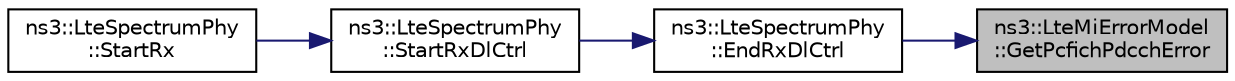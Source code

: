 digraph "ns3::LteMiErrorModel::GetPcfichPdcchError"
{
 // LATEX_PDF_SIZE
  edge [fontname="Helvetica",fontsize="10",labelfontname="Helvetica",labelfontsize="10"];
  node [fontname="Helvetica",fontsize="10",shape=record];
  rankdir="RL";
  Node1 [label="ns3::LteMiErrorModel\l::GetPcfichPdcchError",height=0.2,width=0.4,color="black", fillcolor="grey75", style="filled", fontcolor="black",tooltip="run the error-model algorithm for the specified PCFICH+PDCCH channels"];
  Node1 -> Node2 [dir="back",color="midnightblue",fontsize="10",style="solid",fontname="Helvetica"];
  Node2 [label="ns3::LteSpectrumPhy\l::EndRxDlCtrl",height=0.2,width=0.4,color="black", fillcolor="white", style="filled",URL="$classns3_1_1_lte_spectrum_phy.html#a88ff185754afa38f1bceb9f1641bdabc",tooltip="End receive DL control function."];
  Node2 -> Node3 [dir="back",color="midnightblue",fontsize="10",style="solid",fontname="Helvetica"];
  Node3 [label="ns3::LteSpectrumPhy\l::StartRxDlCtrl",height=0.2,width=0.4,color="black", fillcolor="white", style="filled",URL="$classns3_1_1_lte_spectrum_phy.html#a2ea6de28b21dcae1c26d42aecac47341",tooltip="Start receive DL control function."];
  Node3 -> Node4 [dir="back",color="midnightblue",fontsize="10",style="solid",fontname="Helvetica"];
  Node4 [label="ns3::LteSpectrumPhy\l::StartRx",height=0.2,width=0.4,color="black", fillcolor="white", style="filled",URL="$classns3_1_1_lte_spectrum_phy.html#af4041e1ab1f466d1c66b8f2f1c519657",tooltip="Notify the SpectrumPhy instance of an incoming signal."];
}
